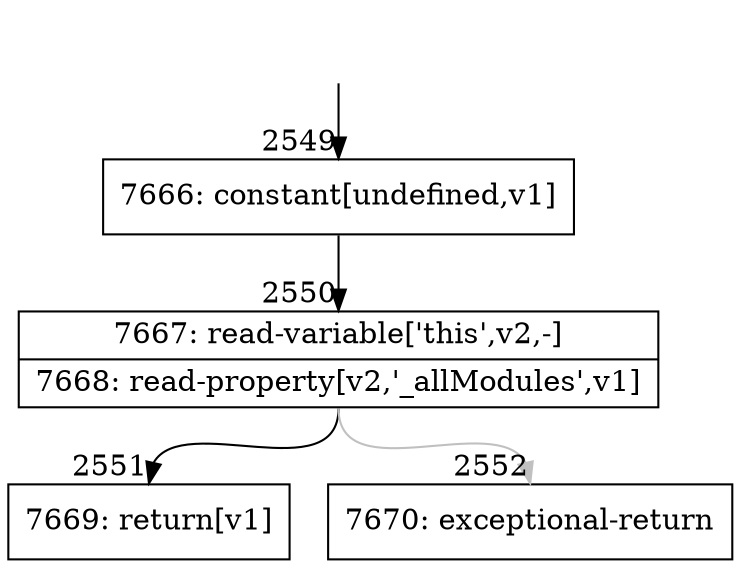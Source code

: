 digraph {
rankdir="TD"
BB_entry278[shape=none,label=""];
BB_entry278 -> BB2549 [tailport=s, headport=n, headlabel="    2549"]
BB2549 [shape=record label="{7666: constant[undefined,v1]}" ] 
BB2549 -> BB2550 [tailport=s, headport=n, headlabel="      2550"]
BB2550 [shape=record label="{7667: read-variable['this',v2,-]|7668: read-property[v2,'_allModules',v1]}" ] 
BB2550 -> BB2551 [tailport=s, headport=n, headlabel="      2551"]
BB2550 -> BB2552 [tailport=s, headport=n, color=gray, headlabel="      2552"]
BB2551 [shape=record label="{7669: return[v1]}" ] 
BB2552 [shape=record label="{7670: exceptional-return}" ] 
//#$~ 2984
}
